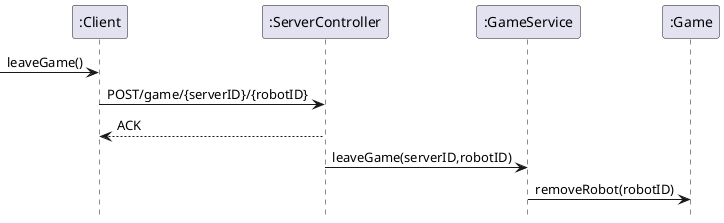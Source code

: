 @startuml
'https://plantuml.com/sequence-diagram

hide footbox

Participant ":Client" as client
Participant ":ServerController" as server
Participant ":GameService" as gameService
participant ":Game" as game

-> client : leaveGame()
client -> server : POST/game/{serverID}/{robotID}
client <-- server : ACK
server -> gameService : leaveGame(serverID,robotID)
gameService -> game : removeRobot(robotID)

@enduml